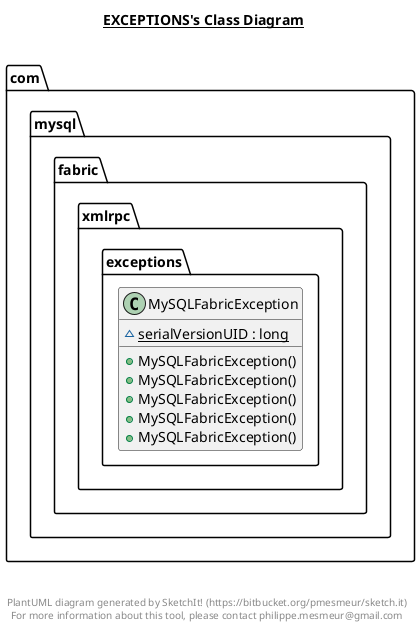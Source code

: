 @startuml

title __EXCEPTIONS's Class Diagram__\n

  namespace com.mysql.fabric {
    namespace xmlrpc {
      namespace exceptions {
        class com.mysql.fabric.xmlrpc.exceptions.MySQLFabricException {
            {static} ~ serialVersionUID : long
            + MySQLFabricException()
            + MySQLFabricException()
            + MySQLFabricException()
            + MySQLFabricException()
            + MySQLFabricException()
        }
      }
    }
  }
  



right footer


PlantUML diagram generated by SketchIt! (https://bitbucket.org/pmesmeur/sketch.it)
For more information about this tool, please contact philippe.mesmeur@gmail.com
endfooter

@enduml
